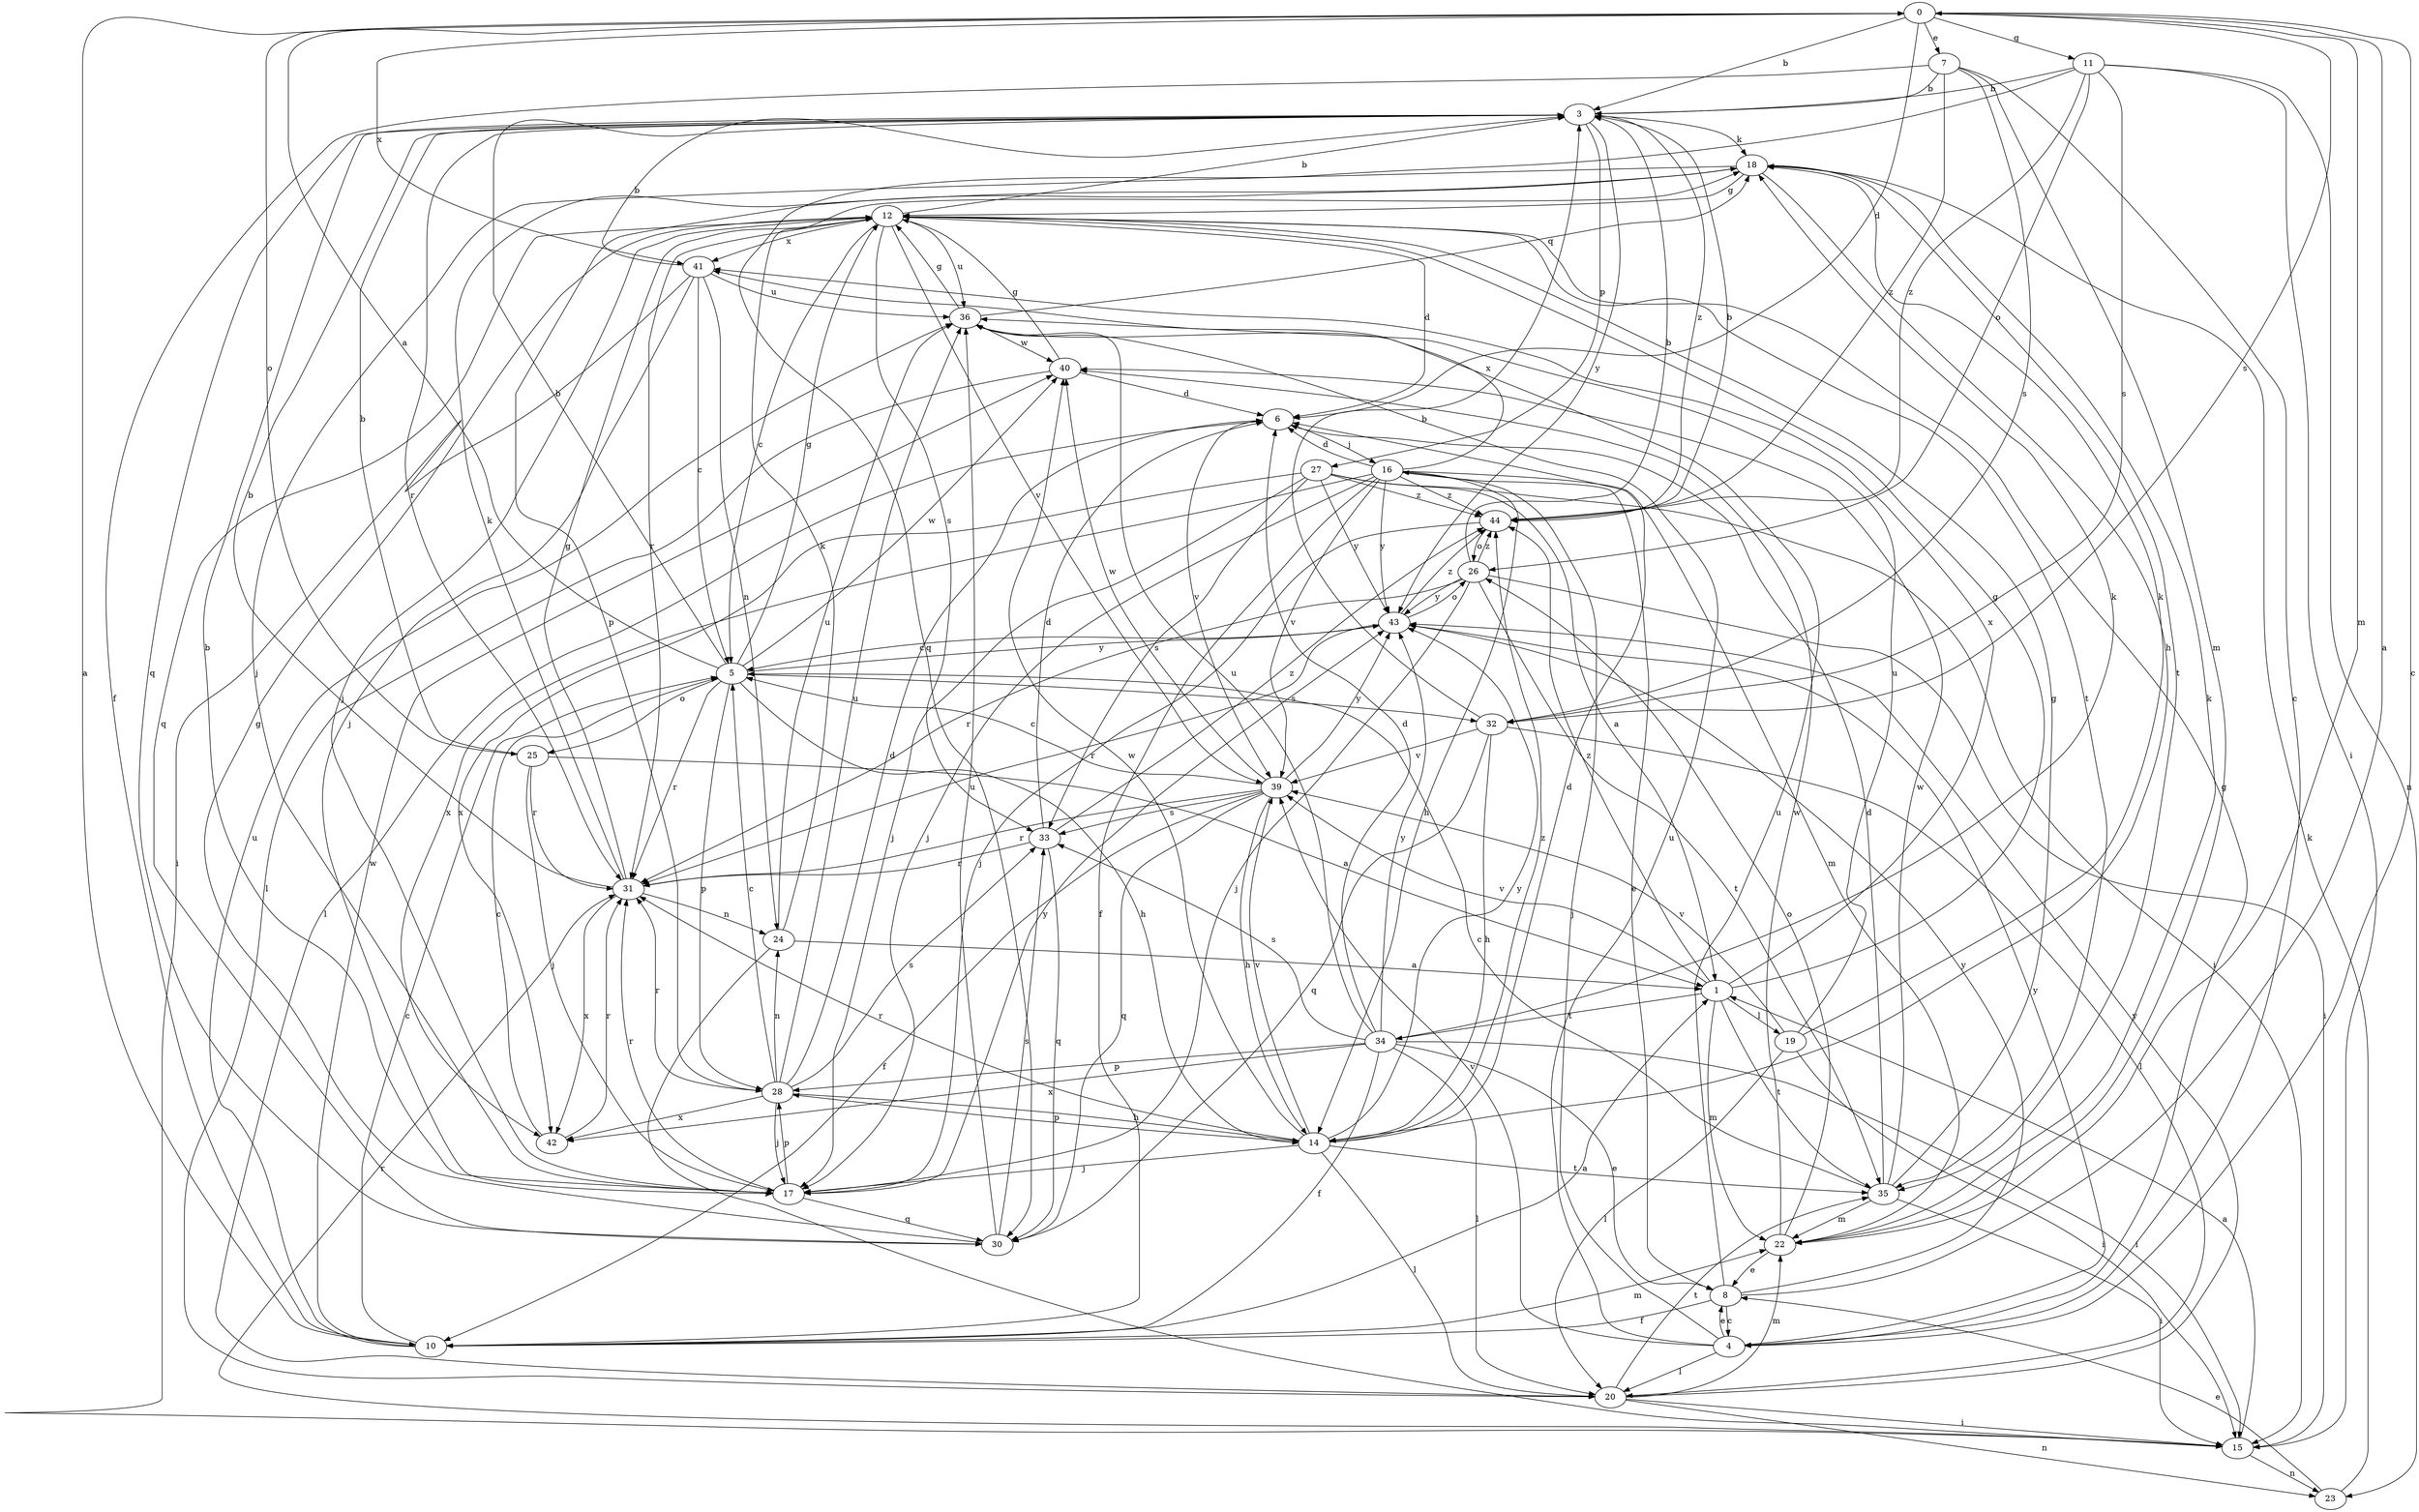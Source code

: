 strict digraph  {
0;
1;
3;
4;
5;
6;
7;
8;
10;
11;
12;
14;
15;
16;
17;
18;
19;
20;
22;
23;
24;
25;
26;
27;
28;
30;
31;
32;
33;
34;
35;
36;
39;
40;
41;
42;
43;
44;
0 -> 3  [label=b];
0 -> 4  [label=c];
0 -> 6  [label=d];
0 -> 7  [label=e];
0 -> 11  [label=g];
0 -> 22  [label=m];
0 -> 25  [label=o];
0 -> 32  [label=s];
0 -> 41  [label=x];
1 -> 12  [label=g];
1 -> 19  [label=l];
1 -> 22  [label=m];
1 -> 34  [label=t];
1 -> 35  [label=t];
1 -> 39  [label=v];
1 -> 41  [label=x];
1 -> 44  [label=z];
3 -> 18  [label=k];
3 -> 27  [label=p];
3 -> 30  [label=q];
3 -> 31  [label=r];
3 -> 43  [label=y];
3 -> 44  [label=z];
4 -> 8  [label=e];
4 -> 12  [label=g];
4 -> 16  [label=j];
4 -> 20  [label=l];
4 -> 36  [label=u];
4 -> 39  [label=v];
4 -> 43  [label=y];
5 -> 0  [label=a];
5 -> 3  [label=b];
5 -> 12  [label=g];
5 -> 14  [label=h];
5 -> 25  [label=o];
5 -> 28  [label=p];
5 -> 31  [label=r];
5 -> 32  [label=s];
5 -> 40  [label=w];
5 -> 43  [label=y];
6 -> 16  [label=j];
6 -> 20  [label=l];
6 -> 39  [label=v];
7 -> 3  [label=b];
7 -> 4  [label=c];
7 -> 10  [label=f];
7 -> 22  [label=m];
7 -> 32  [label=s];
7 -> 44  [label=z];
8 -> 0  [label=a];
8 -> 4  [label=c];
8 -> 10  [label=f];
8 -> 36  [label=u];
8 -> 43  [label=y];
10 -> 0  [label=a];
10 -> 1  [label=a];
10 -> 5  [label=c];
10 -> 22  [label=m];
10 -> 36  [label=u];
10 -> 40  [label=w];
11 -> 3  [label=b];
11 -> 15  [label=i];
11 -> 23  [label=n];
11 -> 26  [label=o];
11 -> 30  [label=q];
11 -> 32  [label=s];
11 -> 44  [label=z];
12 -> 3  [label=b];
12 -> 5  [label=c];
12 -> 6  [label=d];
12 -> 17  [label=j];
12 -> 30  [label=q];
12 -> 31  [label=r];
12 -> 33  [label=s];
12 -> 35  [label=t];
12 -> 36  [label=u];
12 -> 39  [label=v];
12 -> 41  [label=x];
14 -> 6  [label=d];
14 -> 17  [label=j];
14 -> 20  [label=l];
14 -> 28  [label=p];
14 -> 31  [label=r];
14 -> 35  [label=t];
14 -> 39  [label=v];
14 -> 40  [label=w];
14 -> 43  [label=y];
14 -> 44  [label=z];
15 -> 1  [label=a];
15 -> 23  [label=n];
15 -> 31  [label=r];
16 -> 6  [label=d];
16 -> 8  [label=e];
16 -> 10  [label=f];
16 -> 14  [label=h];
16 -> 17  [label=j];
16 -> 22  [label=m];
16 -> 39  [label=v];
16 -> 41  [label=x];
16 -> 42  [label=x];
16 -> 43  [label=y];
16 -> 44  [label=z];
17 -> 3  [label=b];
17 -> 28  [label=p];
17 -> 30  [label=q];
17 -> 31  [label=r];
17 -> 43  [label=y];
18 -> 12  [label=g];
18 -> 14  [label=h];
18 -> 17  [label=j];
18 -> 28  [label=p];
18 -> 35  [label=t];
19 -> 15  [label=i];
19 -> 18  [label=k];
19 -> 20  [label=l];
19 -> 36  [label=u];
19 -> 39  [label=v];
20 -> 15  [label=i];
20 -> 22  [label=m];
20 -> 23  [label=n];
20 -> 35  [label=t];
20 -> 43  [label=y];
22 -> 8  [label=e];
22 -> 18  [label=k];
22 -> 26  [label=o];
22 -> 40  [label=w];
23 -> 8  [label=e];
23 -> 18  [label=k];
24 -> 1  [label=a];
24 -> 15  [label=i];
24 -> 18  [label=k];
24 -> 36  [label=u];
25 -> 1  [label=a];
25 -> 3  [label=b];
25 -> 17  [label=j];
25 -> 31  [label=r];
26 -> 3  [label=b];
26 -> 15  [label=i];
26 -> 17  [label=j];
26 -> 31  [label=r];
26 -> 35  [label=t];
26 -> 43  [label=y];
26 -> 44  [label=z];
27 -> 1  [label=a];
27 -> 15  [label=i];
27 -> 17  [label=j];
27 -> 33  [label=s];
27 -> 42  [label=x];
27 -> 43  [label=y];
27 -> 44  [label=z];
28 -> 5  [label=c];
28 -> 6  [label=d];
28 -> 14  [label=h];
28 -> 17  [label=j];
28 -> 24  [label=n];
28 -> 31  [label=r];
28 -> 33  [label=s];
28 -> 36  [label=u];
28 -> 42  [label=x];
30 -> 12  [label=g];
30 -> 33  [label=s];
30 -> 36  [label=u];
31 -> 3  [label=b];
31 -> 12  [label=g];
31 -> 18  [label=k];
31 -> 24  [label=n];
31 -> 42  [label=x];
32 -> 3  [label=b];
32 -> 14  [label=h];
32 -> 20  [label=l];
32 -> 30  [label=q];
32 -> 39  [label=v];
33 -> 6  [label=d];
33 -> 30  [label=q];
33 -> 31  [label=r];
33 -> 44  [label=z];
34 -> 6  [label=d];
34 -> 8  [label=e];
34 -> 10  [label=f];
34 -> 15  [label=i];
34 -> 18  [label=k];
34 -> 20  [label=l];
34 -> 28  [label=p];
34 -> 33  [label=s];
34 -> 36  [label=u];
34 -> 42  [label=x];
34 -> 43  [label=y];
35 -> 5  [label=c];
35 -> 6  [label=d];
35 -> 12  [label=g];
35 -> 15  [label=i];
35 -> 22  [label=m];
35 -> 40  [label=w];
36 -> 12  [label=g];
36 -> 40  [label=w];
36 -> 18  [label=q];
39 -> 5  [label=c];
39 -> 10  [label=f];
39 -> 14  [label=h];
39 -> 30  [label=q];
39 -> 31  [label=r];
39 -> 33  [label=s];
39 -> 40  [label=w];
39 -> 43  [label=y];
40 -> 6  [label=d];
40 -> 12  [label=g];
40 -> 20  [label=l];
41 -> 3  [label=b];
41 -> 5  [label=c];
41 -> 15  [label=i];
41 -> 17  [label=j];
41 -> 24  [label=n];
41 -> 36  [label=u];
42 -> 5  [label=c];
42 -> 31  [label=r];
43 -> 5  [label=c];
43 -> 26  [label=o];
43 -> 31  [label=r];
43 -> 44  [label=z];
44 -> 3  [label=b];
44 -> 17  [label=j];
44 -> 26  [label=o];
}
